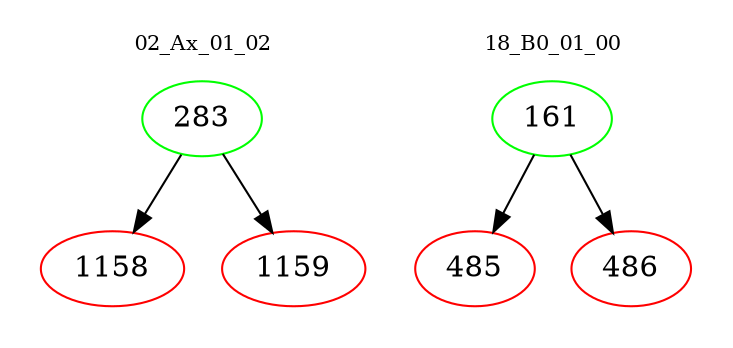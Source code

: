 digraph{
subgraph cluster_0 {
color = white
label = "02_Ax_01_02";
fontsize=10;
T0_283 [label="283", color="green"]
T0_283 -> T0_1158 [color="black"]
T0_1158 [label="1158", color="red"]
T0_283 -> T0_1159 [color="black"]
T0_1159 [label="1159", color="red"]
}
subgraph cluster_1 {
color = white
label = "18_B0_01_00";
fontsize=10;
T1_161 [label="161", color="green"]
T1_161 -> T1_485 [color="black"]
T1_485 [label="485", color="red"]
T1_161 -> T1_486 [color="black"]
T1_486 [label="486", color="red"]
}
}
